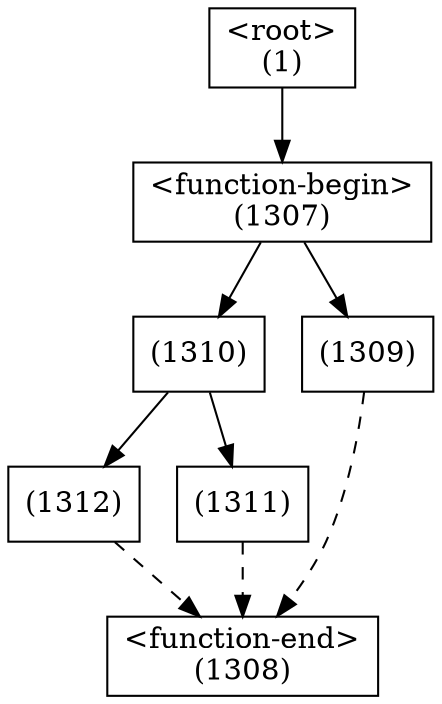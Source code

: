 digraph graphname {
n1312 [shape=box,label="(1312)"];
n1310 -> n1312[style="solid"];
n1311 [shape=box,label="(1311)"];
n1310 -> n1311[style="solid"];
n1310 [shape=box,label="(1310)"];
n1307 -> n1310[style="solid"];
n1309 [shape=box,label="(1309)"];
n1307 -> n1309[style="solid"];
n1308 [shape=box,label="<function-end>
(1308)"];
n1312 -> n1308[style="dashed"];
n1311 -> n1308[style="dashed"];
n1309 -> n1308[style="dashed"];
n1307 [shape=box,label="<function-begin>
(1307)"];
n1 -> n1307[style="solid"];
n1 [shape=box,label="<root>
(1)"];
}
